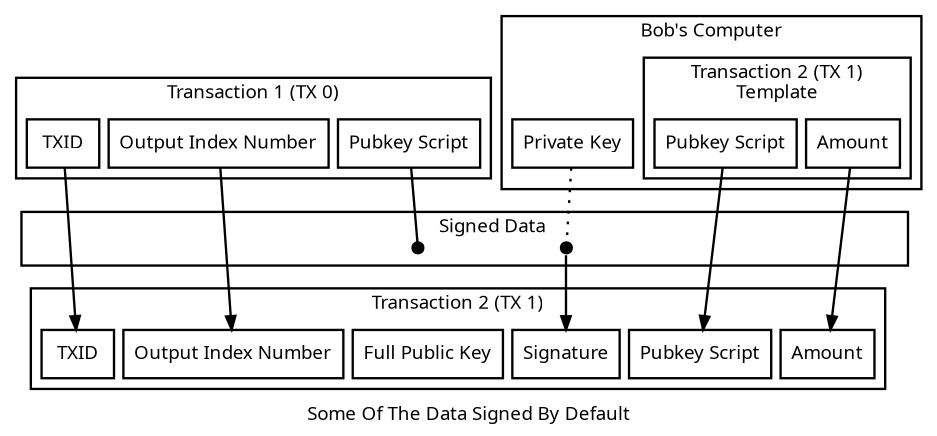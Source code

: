 digraph blockchain {

size="6.25";

splines = "false";
rankdir=TB;
ranksep=-0.1;
//splines=ortho;
overlap = true;
nodesep = 0.1;

node [ shape = box, penwidth = 1.75, fontname="Sans" ];
edge [ penwidth = 1.75, minlen = 2, fontname="Sans" ];
graph [ fontname="Sans" ];
penwidth = 1.75;

subgraph cluster_tx1 {
    tx1_txid [ label = "TXID" ];
    tx1_vout [ label = "Output Index Number" ];
    tx1_script [ label = "Pubkey Script" ];

    label = "Transaction 1 (TX 0)"
}



subgraph cluster_sig {
    node [ style = "invis", label = "", height=0 ];

    sig_tx1_txid [ width = 0.7 ];
    sig_tx1_vout [ width = 2.3 ];
    sig_tx1_script [ width = 1.6 ];
    //nil_pubkey [ width = 1.3 ];
    sig_tx2t_script [ width = 1.65 ];
    sig_tx2t_amount [ width = 0.95 ];
    signature [ width = 1.25 ];


    label = "           Signed Data"
}

subgraph cluster_tx2 {
    tx2_tx1_txid [ label = "TXID" ];
    tx2_tx1_vout [ label = "Output Index Number" ];
    tx2_script [ label = "Pubkey Script" ];
    public_key [ label = "Full Public Key" ];
    tx2_amount [ label = "Amount" ];
    tx2_signature [ label = "Signature" ];

    label = "Transaction 2 (TX 1)"
}

subgraph cluster_bob {
    private_key [ label = "Private Key" ];

    label = "Bob's Computer"
subgraph cluster_tx2t {
    tx2t_script [ label = "Pubkey Script" ];
    tx2t_amount [ label = "Amount" ];

    label = "Transaction 2 (TX 1)\nTemplate"
}

}

{
edge [ arrowhead = "dot" ];
tx1_script -> sig_tx1_script;
tx1_txid -> sig_tx1_txid [ style = "invis" ];
tx1_vout -> sig_tx1_vout [ style = "invis" ];
tx2t_script -> sig_tx2t_script [ style = "invis" ];
tx2t_amount -> sig_tx2t_amount [ style = "invis" ];
private_key -> signature [ style = "dotted" ];
}


sig_tx1_txid -> tx2_tx1_txid [ style = "invis" ];
sig_tx1_vout -> tx2_tx1_vout [ style = "invis" ];
sig_tx2t_script -> tx2_script [ style = "invis" ];
sig_tx2t_amount -> tx2_amount [ style = "invis" ];
signature -> tx2_signature;


tx1_txid -> tx2_tx1_txid [ constraint = false ];
tx1_vout -> tx2_tx1_vout [ constraint = false ];
tx2t_script -> tx2_script [ constraint = false ];
tx2t_amount -> tx2_amount [ constraint = false ];


label = "Some Of The Data Signed By Default"
}
